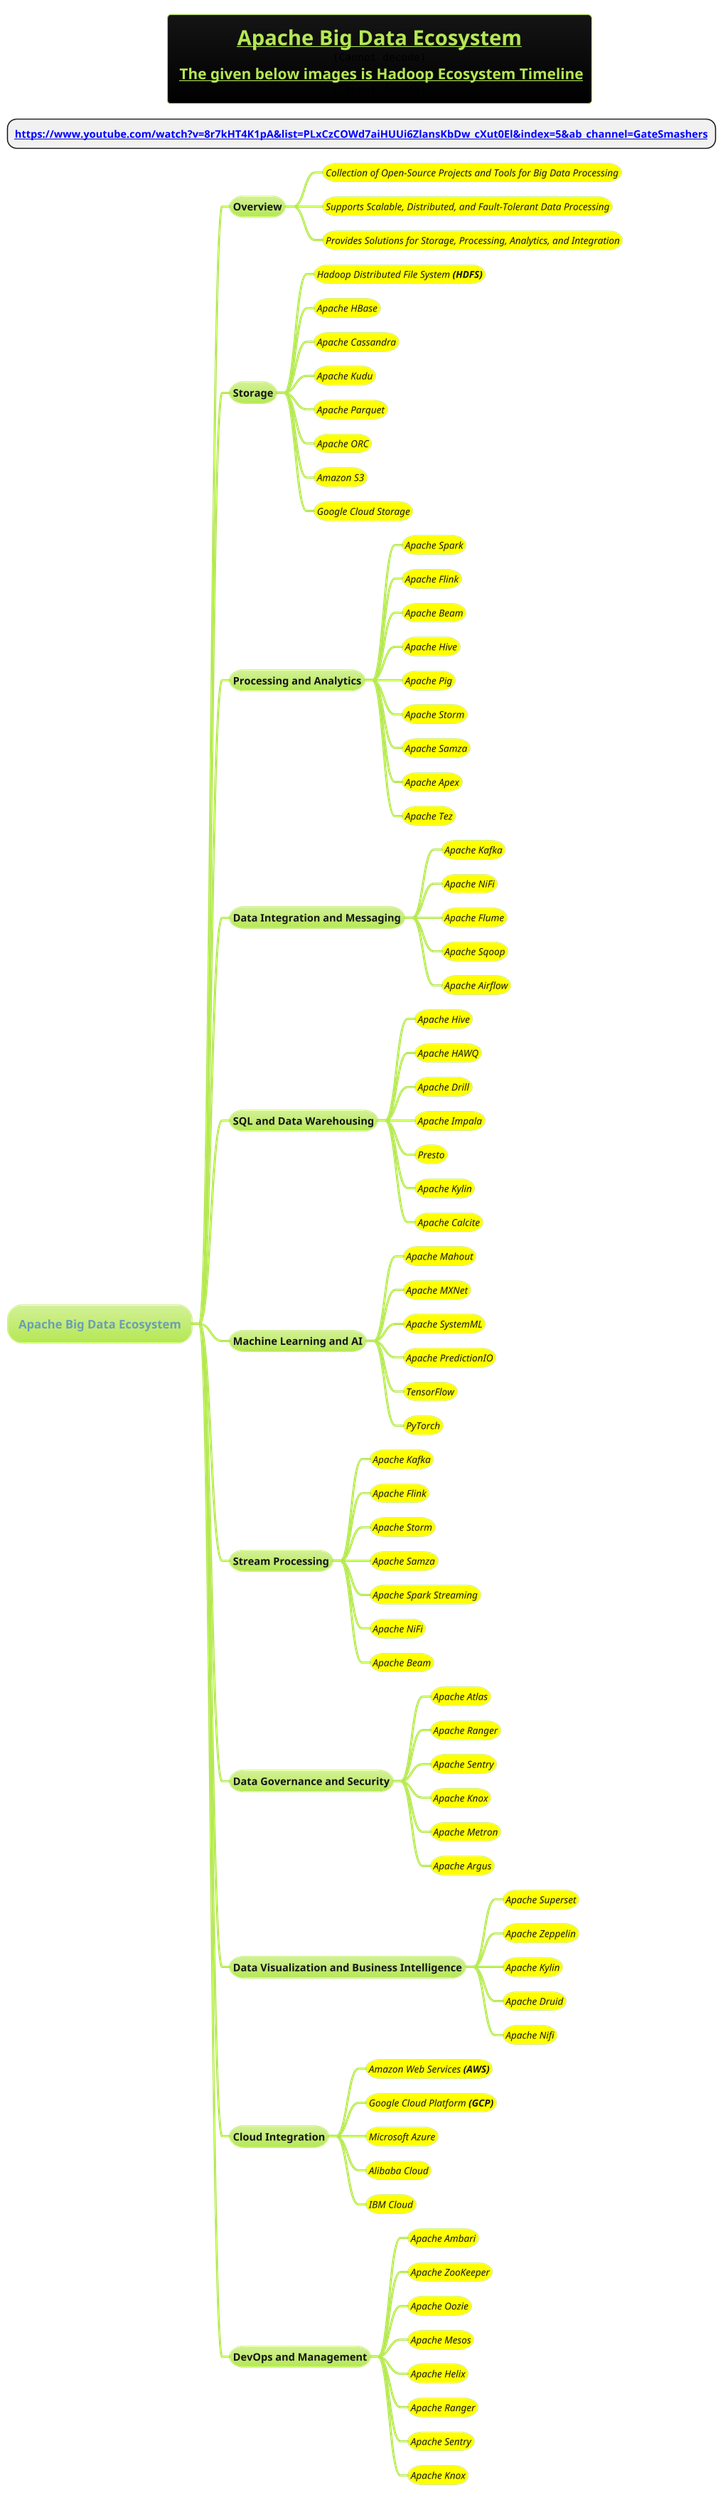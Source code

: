 @startmindmap
title =__Apache Big Data Ecosystem__\n<img:images/img_5.png>\n __**The given below images is Hadoop Ecosystem Timeline**__\n<img:images/hadoop-ecosystem-timeline.png>
* **[[https://www.youtube.com/watch?v=8r7kHT4K1pA&list=PLxCzCOWd7aiHUUi6ZlansKbDw_cXut0El&index=5&ab_channel=GateSmashers]]**
!theme hacker

* Apache Big Data Ecosystem
** Overview
***[#yellow] ====<size:13>Collection of Open-Source Projects and Tools for Big Data Processing
***[#yellow] ====<size:13>Supports Scalable, Distributed, and Fault-Tolerant Data Processing
***[#yellow] ====<size:13>Provides Solutions for Storage, Processing, Analytics, and Integration

** Storage
***[#yellow] ====<size:13>Hadoop Distributed File System **(HDFS)**
***[#yellow] ====<size:13>Apache HBase
***[#yellow] ====<size:13>Apache Cassandra
***[#yellow] ====<size:13>Apache Kudu
***[#yellow] ====<size:13>Apache Parquet
***[#yellow] ====<size:13>Apache ORC
***[#yellow] ====<size:13>Amazon S3
***[#yellow] ====<size:13>Google Cloud Storage

** Processing and Analytics
***[#yellow] ====<size:13>Apache Spark
***[#yellow] ====<size:13>Apache Flink
***[#yellow] ====<size:13>Apache Beam
***[#yellow] ====<size:13>Apache Hive
***[#yellow] ====<size:13>Apache Pig
***[#yellow] ====<size:13>Apache Storm
***[#yellow] ====<size:13>Apache Samza
***[#yellow] ====<size:13>Apache Apex
***[#yellow] ====<size:13>Apache Tez

** Data Integration and Messaging
***[#yellow] ====<size:13>Apache Kafka
***[#yellow] ====<size:13>Apache NiFi
***[#yellow] ====<size:13>Apache Flume
***[#yellow] ====<size:13>Apache Sqoop
***[#yellow] ====<size:13>Apache Airflow

** SQL and Data Warehousing
***[#yellow] ====<size:13>Apache Hive
***[#yellow] ====<size:13>Apache HAWQ
***[#yellow] ====<size:13>Apache Drill
***[#yellow] ====<size:13>Apache Impala
***[#yellow] ====<size:13>Presto
***[#yellow] ====<size:13>Apache Kylin
***[#yellow] ====<size:13>Apache Calcite

** Machine Learning and AI
***[#yellow] ====<size:13>Apache Mahout
***[#yellow] ====<size:13>Apache MXNet
***[#yellow] ====<size:13>Apache SystemML
***[#yellow] ====<size:13>Apache PredictionIO
***[#yellow] ====<size:13>TensorFlow
***[#yellow] ====<size:13>PyTorch

** Stream Processing
***[#yellow] ====<size:13>Apache Kafka
***[#yellow] ====<size:13>Apache Flink
***[#yellow] ====<size:13>Apache Storm
***[#yellow] ====<size:13>Apache Samza
***[#yellow] ====<size:13>Apache Spark Streaming
***[#yellow] ====<size:13>Apache NiFi
***[#yellow] ====<size:13>Apache Beam

** Data Governance and Security
***[#yellow] ====<size:13>Apache Atlas
***[#yellow] ====<size:13>Apache Ranger
***[#yellow] ====<size:13>Apache Sentry
***[#yellow] ====<size:13>Apache Knox
***[#yellow] ====<size:13>Apache Metron
***[#yellow] ====<size:13>Apache Argus

** Data Visualization and Business Intelligence
***[#yellow] ====<size:13>Apache Superset
***[#yellow] ====<size:13>Apache Zeppelin
***[#yellow] ====<size:13>Apache Kylin
***[#yellow] ====<size:13>Apache Druid
***[#yellow] ====<size:13>Apache Nifi

** Cloud Integration
***[#yellow] ====<size:13>Amazon Web Services **(AWS)**
***[#yellow] ====<size:13>Google Cloud Platform **(GCP)**
***[#yellow] ====<size:13>Microsoft Azure
***[#yellow] ====<size:13>Alibaba Cloud
***[#yellow] ====<size:13>IBM Cloud

** DevOps and Management
***[#yellow] ====<size:13>Apache Ambari
***[#yellow] ====<size:13>Apache ZooKeeper
***[#yellow] ====<size:13>Apache Oozie
***[#yellow] ====<size:13>Apache Mesos
***[#yellow] ====<size:13>Apache Helix
***[#yellow] ====<size:13>Apache Ranger
***[#yellow] ====<size:13>Apache Sentry
***[#yellow] ====<size:13>Apache Knox

@endmindmap
